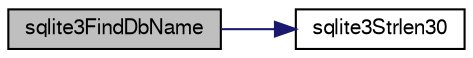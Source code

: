 digraph "sqlite3FindDbName"
{
  edge [fontname="FreeSans",fontsize="10",labelfontname="FreeSans",labelfontsize="10"];
  node [fontname="FreeSans",fontsize="10",shape=record];
  rankdir="LR";
  Node538006 [label="sqlite3FindDbName",height=0.2,width=0.4,color="black", fillcolor="grey75", style="filled", fontcolor="black"];
  Node538006 -> Node538007 [color="midnightblue",fontsize="10",style="solid",fontname="FreeSans"];
  Node538007 [label="sqlite3Strlen30",height=0.2,width=0.4,color="black", fillcolor="white", style="filled",URL="$sqlite3_8c.html#a3dcd80ba41f1a308193dee74857b62a7"];
}
